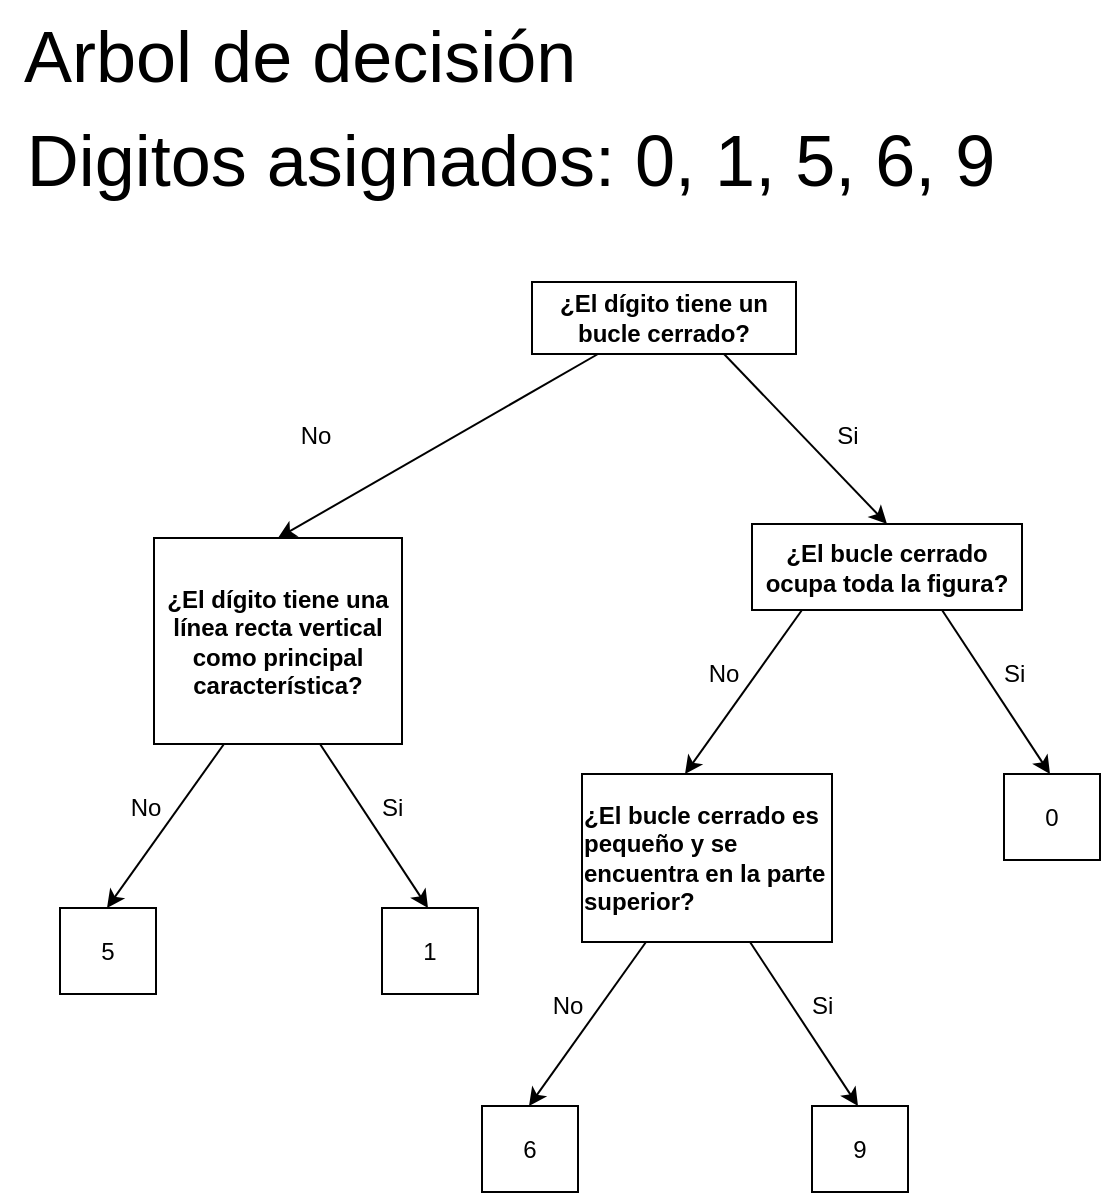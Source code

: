 <mxfile version="24.8.6">
  <diagram name="Página-1" id="_SN50D7O0ajJCIGk6Nql">
    <mxGraphModel dx="1608" dy="754" grid="0" gridSize="10" guides="1" tooltips="1" connect="1" arrows="1" fold="1" page="1" pageScale="1" pageWidth="827" pageHeight="1169" math="0" shadow="0">
      <root>
        <mxCell id="0" />
        <mxCell id="1" parent="0" />
        <mxCell id="lrpYDE9n772tPHV7e_9b-1" value="&lt;strong&gt;¿El dígito tiene un&lt;/strong&gt;&lt;div&gt;&lt;strong&gt;bucle cerrado?&lt;/strong&gt;&lt;/div&gt;" style="rounded=0;whiteSpace=wrap;html=1;" vertex="1" parent="1">
          <mxGeometry x="316" y="181" width="132" height="36" as="geometry" />
        </mxCell>
        <mxCell id="lrpYDE9n772tPHV7e_9b-2" value="&lt;font style=&quot;font-size: 36px;&quot;&gt;Digitos asignados: 0, 1, 5, 6, 9&lt;/font&gt;" style="text;html=1;align=center;verticalAlign=middle;resizable=0;points=[];autosize=1;strokeColor=none;fillColor=none;" vertex="1" parent="1">
          <mxGeometry x="50" y="90" width="510" height="60" as="geometry" />
        </mxCell>
        <mxCell id="lrpYDE9n772tPHV7e_9b-3" value="&lt;div style=&quot;text-align: center;&quot;&gt;&lt;span style=&quot;background-color: initial; font-size: 36px; text-wrap: nowrap;&quot;&gt;Arbol de decisión&lt;/span&gt;&lt;/div&gt;" style="text;whiteSpace=wrap;html=1;" vertex="1" parent="1">
          <mxGeometry x="60" y="40" width="520" height="70" as="geometry" />
        </mxCell>
        <mxCell id="lrpYDE9n772tPHV7e_9b-4" value="&lt;p&gt;&lt;strong&gt;¿El dígito tiene una línea recta vertical como principal característica?&lt;/strong&gt;&lt;/p&gt;" style="rounded=0;whiteSpace=wrap;html=1;" vertex="1" parent="1">
          <mxGeometry x="127" y="309" width="124" height="103" as="geometry" />
        </mxCell>
        <mxCell id="lrpYDE9n772tPHV7e_9b-6" value="" style="endArrow=classic;html=1;rounded=0;exitX=0.25;exitY=1;exitDx=0;exitDy=0;entryX=0.5;entryY=0;entryDx=0;entryDy=0;" edge="1" parent="1" source="lrpYDE9n772tPHV7e_9b-1" target="lrpYDE9n772tPHV7e_9b-4">
          <mxGeometry width="50" height="50" relative="1" as="geometry">
            <mxPoint x="277.952" y="217.012" as="sourcePoint" />
            <mxPoint x="222.166" y="300" as="targetPoint" />
          </mxGeometry>
        </mxCell>
        <mxCell id="lrpYDE9n772tPHV7e_9b-10" value="&lt;p&gt;&lt;strong style=&quot;background-color: initial;&quot;&gt;¿&lt;/strong&gt;&lt;strong style=&quot;background-color: initial;&quot;&gt;El bucle cerrado ocupa toda la figura?&lt;/strong&gt;&lt;br&gt;&lt;/p&gt;" style="rounded=0;whiteSpace=wrap;html=1;" vertex="1" parent="1">
          <mxGeometry x="426" y="302" width="135" height="43" as="geometry" />
        </mxCell>
        <mxCell id="lrpYDE9n772tPHV7e_9b-11" value="5" style="rounded=0;whiteSpace=wrap;html=1;" vertex="1" parent="1">
          <mxGeometry x="80" y="494" width="48" height="43" as="geometry" />
        </mxCell>
        <mxCell id="lrpYDE9n772tPHV7e_9b-12" value="" style="endArrow=classic;html=1;rounded=0;exitX=0.25;exitY=1;exitDx=0;exitDy=0;entryX=0.5;entryY=0;entryDx=0;entryDy=0;" edge="1" parent="1">
          <mxGeometry width="50" height="50" relative="1" as="geometry">
            <mxPoint x="162" y="412" as="sourcePoint" />
            <mxPoint x="103.5" y="494" as="targetPoint" />
          </mxGeometry>
        </mxCell>
        <mxCell id="lrpYDE9n772tPHV7e_9b-15" value="Si" style="text;html=1;align=center;verticalAlign=middle;whiteSpace=wrap;rounded=0;" vertex="1" parent="1">
          <mxGeometry x="444" y="243" width="60" height="30" as="geometry" />
        </mxCell>
        <mxCell id="lrpYDE9n772tPHV7e_9b-16" value="No" style="text;html=1;align=center;verticalAlign=middle;whiteSpace=wrap;rounded=0;" vertex="1" parent="1">
          <mxGeometry x="178" y="243" width="60" height="30" as="geometry" />
        </mxCell>
        <mxCell id="lrpYDE9n772tPHV7e_9b-18" value="" style="endArrow=classic;html=1;rounded=0;shadow=0;exitX=0.75;exitY=1;exitDx=0;exitDy=0;entryX=0.5;entryY=0;entryDx=0;entryDy=0;" edge="1" parent="1">
          <mxGeometry width="50" height="50" relative="1" as="geometry">
            <mxPoint x="210" y="412" as="sourcePoint" />
            <mxPoint x="264" y="494" as="targetPoint" />
          </mxGeometry>
        </mxCell>
        <mxCell id="lrpYDE9n772tPHV7e_9b-19" value="No" style="text;html=1;align=center;verticalAlign=middle;whiteSpace=wrap;rounded=0;" vertex="1" parent="1">
          <mxGeometry x="93" y="429" width="60" height="30" as="geometry" />
        </mxCell>
        <mxCell id="lrpYDE9n772tPHV7e_9b-20" value="1" style="rounded=0;whiteSpace=wrap;html=1;" vertex="1" parent="1">
          <mxGeometry x="241" y="494" width="48" height="43" as="geometry" />
        </mxCell>
        <mxCell id="lrpYDE9n772tPHV7e_9b-21" value="Si" style="text;whiteSpace=wrap;html=1;" vertex="1" parent="1">
          <mxGeometry x="239" y="430" width="43" height="36" as="geometry" />
        </mxCell>
        <mxCell id="lrpYDE9n772tPHV7e_9b-22" value="" style="endArrow=classic;html=1;rounded=0;exitX=0.25;exitY=1;exitDx=0;exitDy=0;entryX=0.5;entryY=0;entryDx=0;entryDy=0;" edge="1" parent="1">
          <mxGeometry width="50" height="50" relative="1" as="geometry">
            <mxPoint x="451" y="345" as="sourcePoint" />
            <mxPoint x="392.5" y="427" as="targetPoint" />
          </mxGeometry>
        </mxCell>
        <mxCell id="lrpYDE9n772tPHV7e_9b-23" value="No" style="text;html=1;align=center;verticalAlign=middle;whiteSpace=wrap;rounded=0;" vertex="1" parent="1">
          <mxGeometry x="382" y="362" width="60" height="30" as="geometry" />
        </mxCell>
        <mxCell id="lrpYDE9n772tPHV7e_9b-25" value="&lt;p style=&quot;text-align: left;&quot;&gt;&lt;strong&gt;¿El bucle cerrado&lt;/strong&gt;&lt;strong style=&quot;background-color: initial;&quot;&gt;&amp;nbsp;es pequeño y&amp;nbsp;&lt;/strong&gt;&lt;strong style=&quot;background-color: initial;&quot;&gt;se encuentra en la&lt;/strong&gt;&lt;span style=&quot;background-color: initial; text-align: center;&quot;&gt;&lt;b&gt;&amp;nbsp;&lt;/b&gt;&lt;/span&gt;&lt;strong style=&quot;background-color: initial;&quot;&gt;parte superior?&lt;/strong&gt;&lt;/p&gt;" style="rounded=0;whiteSpace=wrap;html=1;" vertex="1" parent="1">
          <mxGeometry x="341" y="427" width="125" height="84" as="geometry" />
        </mxCell>
        <mxCell id="lrpYDE9n772tPHV7e_9b-29" value="" style="endArrow=classic;html=1;rounded=0;shadow=0;exitX=0.75;exitY=1;exitDx=0;exitDy=0;entryX=0.5;entryY=0;entryDx=0;entryDy=0;" edge="1" parent="1">
          <mxGeometry width="50" height="50" relative="1" as="geometry">
            <mxPoint x="521" y="345" as="sourcePoint" />
            <mxPoint x="575" y="427" as="targetPoint" />
          </mxGeometry>
        </mxCell>
        <mxCell id="lrpYDE9n772tPHV7e_9b-30" value="0" style="rounded=0;whiteSpace=wrap;html=1;" vertex="1" parent="1">
          <mxGeometry x="552" y="427" width="48" height="43" as="geometry" />
        </mxCell>
        <mxCell id="lrpYDE9n772tPHV7e_9b-31" value="Si" style="text;whiteSpace=wrap;html=1;" vertex="1" parent="1">
          <mxGeometry x="550" y="363" width="43" height="36" as="geometry" />
        </mxCell>
        <mxCell id="lrpYDE9n772tPHV7e_9b-35" value="6" style="rounded=0;whiteSpace=wrap;html=1;" vertex="1" parent="1">
          <mxGeometry x="291" y="593" width="48" height="43" as="geometry" />
        </mxCell>
        <mxCell id="lrpYDE9n772tPHV7e_9b-36" value="" style="endArrow=classic;html=1;rounded=0;exitX=0.25;exitY=1;exitDx=0;exitDy=0;entryX=0.5;entryY=0;entryDx=0;entryDy=0;" edge="1" parent="1">
          <mxGeometry width="50" height="50" relative="1" as="geometry">
            <mxPoint x="373" y="511" as="sourcePoint" />
            <mxPoint x="314.5" y="593" as="targetPoint" />
          </mxGeometry>
        </mxCell>
        <mxCell id="lrpYDE9n772tPHV7e_9b-37" value="No" style="text;html=1;align=center;verticalAlign=middle;whiteSpace=wrap;rounded=0;" vertex="1" parent="1">
          <mxGeometry x="304" y="528" width="60" height="30" as="geometry" />
        </mxCell>
        <mxCell id="lrpYDE9n772tPHV7e_9b-38" value="" style="endArrow=classic;html=1;rounded=0;shadow=0;exitX=0.75;exitY=1;exitDx=0;exitDy=0;entryX=0.5;entryY=0;entryDx=0;entryDy=0;" edge="1" parent="1">
          <mxGeometry width="50" height="50" relative="1" as="geometry">
            <mxPoint x="425" y="511" as="sourcePoint" />
            <mxPoint x="479" y="593" as="targetPoint" />
          </mxGeometry>
        </mxCell>
        <mxCell id="lrpYDE9n772tPHV7e_9b-39" value="9" style="rounded=0;whiteSpace=wrap;html=1;" vertex="1" parent="1">
          <mxGeometry x="456" y="593" width="48" height="43" as="geometry" />
        </mxCell>
        <mxCell id="lrpYDE9n772tPHV7e_9b-40" value="Si" style="text;whiteSpace=wrap;html=1;" vertex="1" parent="1">
          <mxGeometry x="454" y="529" width="43" height="36" as="geometry" />
        </mxCell>
        <mxCell id="lrpYDE9n772tPHV7e_9b-43" value="" style="endArrow=classic;html=1;rounded=0;shadow=0;exitX=0.75;exitY=1;exitDx=0;exitDy=0;entryX=0.5;entryY=0;entryDx=0;entryDy=0;" edge="1" parent="1" target="lrpYDE9n772tPHV7e_9b-10">
          <mxGeometry width="50" height="50" relative="1" as="geometry">
            <mxPoint x="412" y="217" as="sourcePoint" />
            <mxPoint x="463.479" y="302" as="targetPoint" />
          </mxGeometry>
        </mxCell>
      </root>
    </mxGraphModel>
  </diagram>
</mxfile>
